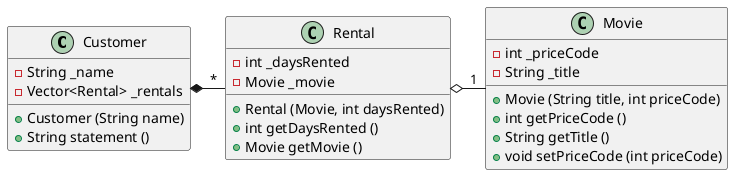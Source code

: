 @startuml
Customer *- "*" Rental
Rental   o- "1" Movie

class Customer {
    - String _name
    - Vector<Rental> _rentals
    + Customer (String name)
    + String statement ()
    }

class Rental {
    - int _daysRented
    - Movie _movie
    + Rental (Movie, int daysRented)
    + int getDaysRented ()
    + Movie getMovie ()
    }

class Movie {
    - int _priceCode
    - String _title
    + Movie (String title, int priceCode)
    + int getPriceCode ()
    + String getTitle ()
    + void setPriceCode (int priceCode)
    }

@enduml
